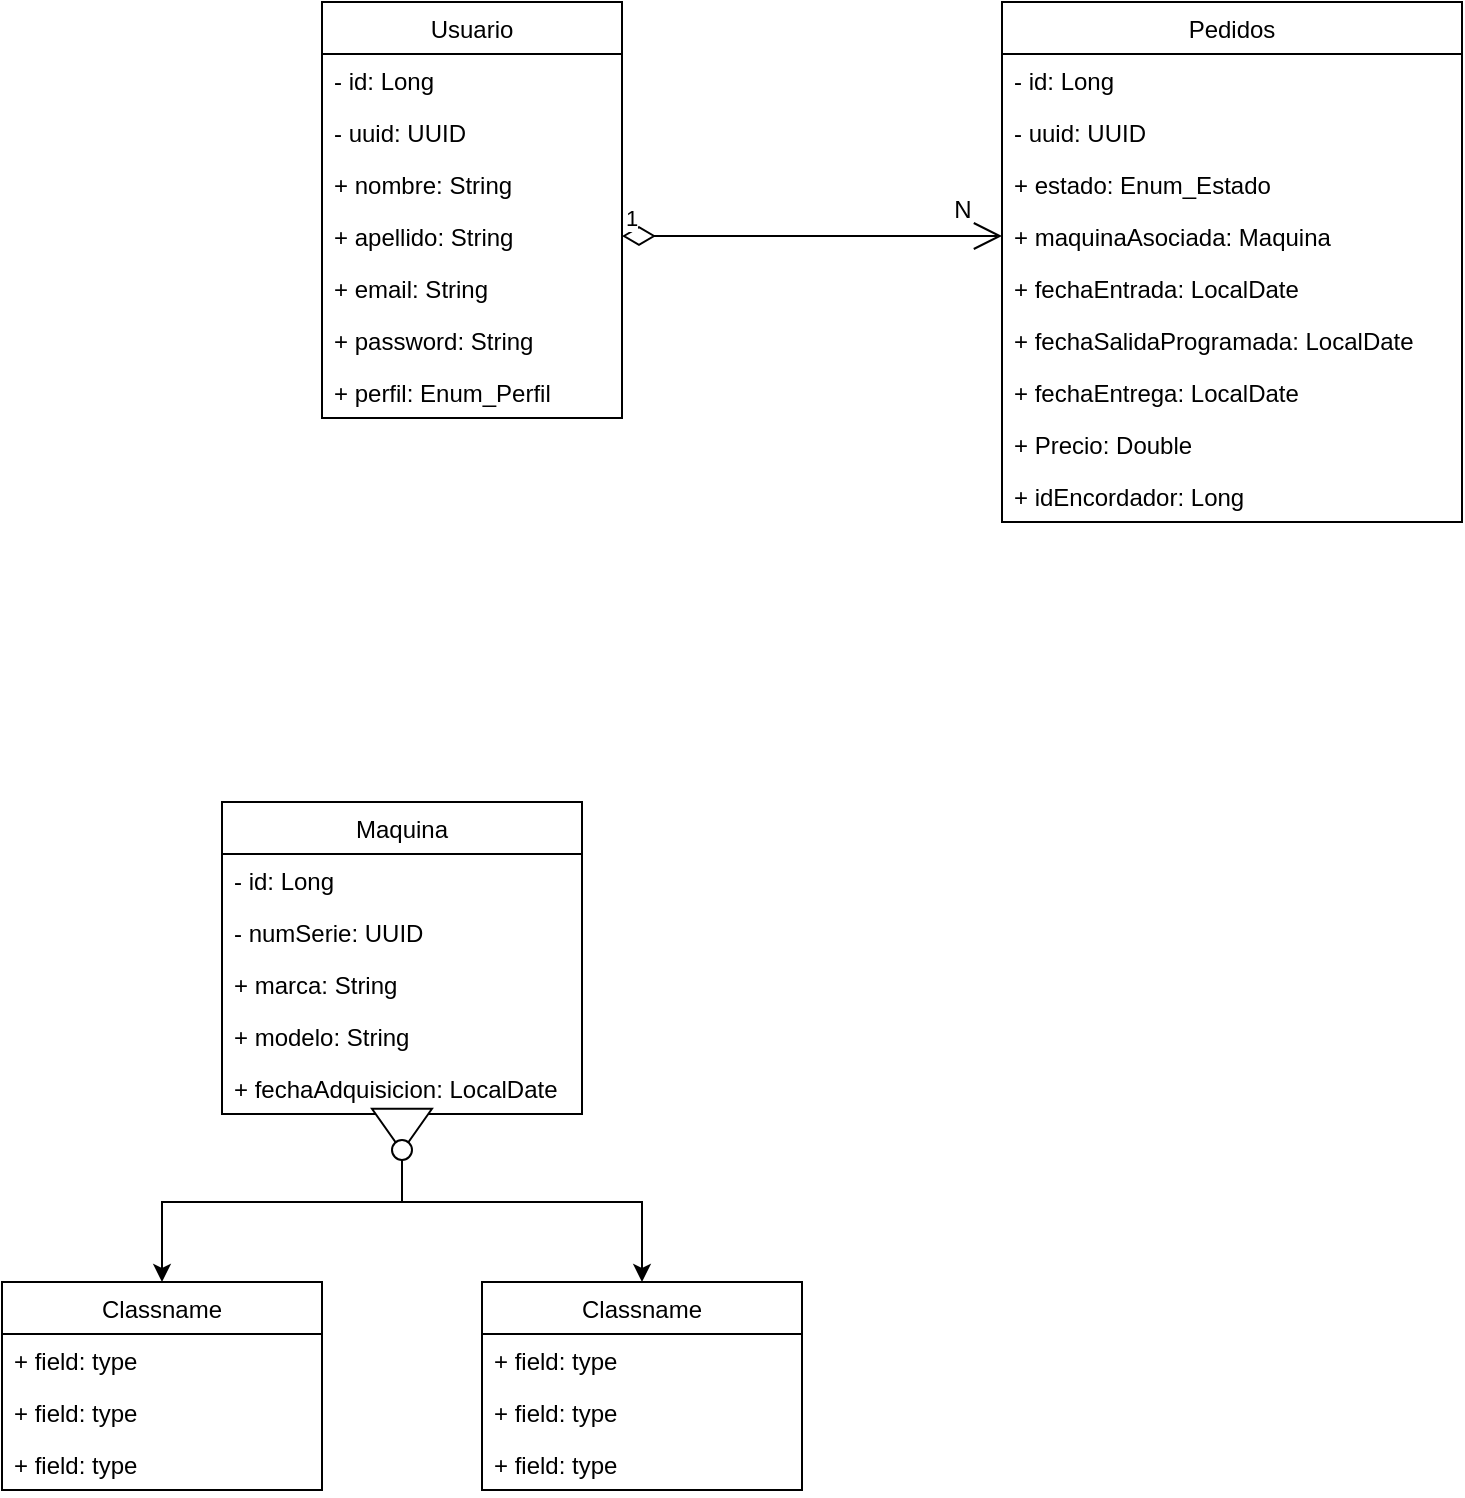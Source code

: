 <mxfile version="20.3.0" type="device"><diagram id="C5RBs43oDa-KdzZeNtuy" name="Page-1"><mxGraphModel dx="413" dy="500" grid="1" gridSize="10" guides="1" tooltips="1" connect="1" arrows="1" fold="1" page="1" pageScale="1" pageWidth="827" pageHeight="1169" math="0" shadow="0"><root><mxCell id="WIyWlLk6GJQsqaUBKTNV-0"/><mxCell id="WIyWlLk6GJQsqaUBKTNV-1" parent="WIyWlLk6GJQsqaUBKTNV-0"/><mxCell id="wLVJEsf6AbZPAwA1VKSY-4" value="Usuario" style="swimlane;fontStyle=0;childLayout=stackLayout;horizontal=1;startSize=26;fillColor=none;horizontalStack=0;resizeParent=1;resizeParentMax=0;resizeLast=0;collapsible=1;marginBottom=0;" vertex="1" parent="WIyWlLk6GJQsqaUBKTNV-1"><mxGeometry x="240" y="80" width="150" height="208" as="geometry"/></mxCell><mxCell id="wLVJEsf6AbZPAwA1VKSY-5" value="- id: Long" style="text;strokeColor=none;fillColor=none;align=left;verticalAlign=top;spacingLeft=4;spacingRight=4;overflow=hidden;rotatable=0;points=[[0,0.5],[1,0.5]];portConstraint=eastwest;" vertex="1" parent="wLVJEsf6AbZPAwA1VKSY-4"><mxGeometry y="26" width="150" height="26" as="geometry"/></mxCell><mxCell id="wLVJEsf6AbZPAwA1VKSY-13" value="- uuid: UUID" style="text;strokeColor=none;fillColor=none;align=left;verticalAlign=top;spacingLeft=4;spacingRight=4;overflow=hidden;rotatable=0;points=[[0,0.5],[1,0.5]];portConstraint=eastwest;" vertex="1" parent="wLVJEsf6AbZPAwA1VKSY-4"><mxGeometry y="52" width="150" height="26" as="geometry"/></mxCell><mxCell id="wLVJEsf6AbZPAwA1VKSY-6" value="+ nombre: String" style="text;strokeColor=none;fillColor=none;align=left;verticalAlign=top;spacingLeft=4;spacingRight=4;overflow=hidden;rotatable=0;points=[[0,0.5],[1,0.5]];portConstraint=eastwest;" vertex="1" parent="wLVJEsf6AbZPAwA1VKSY-4"><mxGeometry y="78" width="150" height="26" as="geometry"/></mxCell><mxCell id="wLVJEsf6AbZPAwA1VKSY-7" value="+ apellido: String" style="text;strokeColor=none;fillColor=none;align=left;verticalAlign=top;spacingLeft=4;spacingRight=4;overflow=hidden;rotatable=0;points=[[0,0.5],[1,0.5]];portConstraint=eastwest;" vertex="1" parent="wLVJEsf6AbZPAwA1VKSY-4"><mxGeometry y="104" width="150" height="26" as="geometry"/></mxCell><mxCell id="wLVJEsf6AbZPAwA1VKSY-12" value="+ email: String&#10;" style="text;strokeColor=none;fillColor=none;align=left;verticalAlign=top;spacingLeft=4;spacingRight=4;overflow=hidden;rotatable=0;points=[[0,0.5],[1,0.5]];portConstraint=eastwest;" vertex="1" parent="wLVJEsf6AbZPAwA1VKSY-4"><mxGeometry y="130" width="150" height="26" as="geometry"/></mxCell><mxCell id="wLVJEsf6AbZPAwA1VKSY-14" value="+ password: String&#10;" style="text;strokeColor=none;fillColor=none;align=left;verticalAlign=top;spacingLeft=4;spacingRight=4;overflow=hidden;rotatable=0;points=[[0,0.5],[1,0.5]];portConstraint=eastwest;" vertex="1" parent="wLVJEsf6AbZPAwA1VKSY-4"><mxGeometry y="156" width="150" height="26" as="geometry"/></mxCell><mxCell id="wLVJEsf6AbZPAwA1VKSY-15" value="+ perfil: Enum_Perfil" style="text;strokeColor=none;fillColor=none;align=left;verticalAlign=top;spacingLeft=4;spacingRight=4;overflow=hidden;rotatable=0;points=[[0,0.5],[1,0.5]];portConstraint=eastwest;" vertex="1" parent="wLVJEsf6AbZPAwA1VKSY-4"><mxGeometry y="182" width="150" height="26" as="geometry"/></mxCell><mxCell id="wLVJEsf6AbZPAwA1VKSY-16" value="Pedidos" style="swimlane;fontStyle=0;childLayout=stackLayout;horizontal=1;startSize=26;fillColor=none;horizontalStack=0;resizeParent=1;resizeParentMax=0;resizeLast=0;collapsible=1;marginBottom=0;" vertex="1" parent="WIyWlLk6GJQsqaUBKTNV-1"><mxGeometry x="580" y="80" width="230" height="260" as="geometry"/></mxCell><mxCell id="wLVJEsf6AbZPAwA1VKSY-17" value="- id: Long" style="text;strokeColor=none;fillColor=none;align=left;verticalAlign=top;spacingLeft=4;spacingRight=4;overflow=hidden;rotatable=0;points=[[0,0.5],[1,0.5]];portConstraint=eastwest;" vertex="1" parent="wLVJEsf6AbZPAwA1VKSY-16"><mxGeometry y="26" width="230" height="26" as="geometry"/></mxCell><mxCell id="wLVJEsf6AbZPAwA1VKSY-18" value="- uuid: UUID" style="text;strokeColor=none;fillColor=none;align=left;verticalAlign=top;spacingLeft=4;spacingRight=4;overflow=hidden;rotatable=0;points=[[0,0.5],[1,0.5]];portConstraint=eastwest;" vertex="1" parent="wLVJEsf6AbZPAwA1VKSY-16"><mxGeometry y="52" width="230" height="26" as="geometry"/></mxCell><mxCell id="wLVJEsf6AbZPAwA1VKSY-19" value="+ estado: Enum_Estado" style="text;strokeColor=none;fillColor=none;align=left;verticalAlign=top;spacingLeft=4;spacingRight=4;overflow=hidden;rotatable=0;points=[[0,0.5],[1,0.5]];portConstraint=eastwest;" vertex="1" parent="wLVJEsf6AbZPAwA1VKSY-16"><mxGeometry y="78" width="230" height="26" as="geometry"/></mxCell><mxCell id="wLVJEsf6AbZPAwA1VKSY-20" value="+ maquinaAsociada: Maquina" style="text;strokeColor=none;fillColor=none;align=left;verticalAlign=top;spacingLeft=4;spacingRight=4;overflow=hidden;rotatable=0;points=[[0,0.5],[1,0.5]];portConstraint=eastwest;" vertex="1" parent="wLVJEsf6AbZPAwA1VKSY-16"><mxGeometry y="104" width="230" height="26" as="geometry"/></mxCell><mxCell id="wLVJEsf6AbZPAwA1VKSY-21" value="+ fechaEntrada: LocalDate" style="text;strokeColor=none;fillColor=none;align=left;verticalAlign=top;spacingLeft=4;spacingRight=4;overflow=hidden;rotatable=0;points=[[0,0.5],[1,0.5]];portConstraint=eastwest;" vertex="1" parent="wLVJEsf6AbZPAwA1VKSY-16"><mxGeometry y="130" width="230" height="26" as="geometry"/></mxCell><mxCell id="wLVJEsf6AbZPAwA1VKSY-22" value="+ fechaSalidaProgramada: LocalDate" style="text;strokeColor=none;fillColor=none;align=left;verticalAlign=top;spacingLeft=4;spacingRight=4;overflow=hidden;rotatable=0;points=[[0,0.5],[1,0.5]];portConstraint=eastwest;" vertex="1" parent="wLVJEsf6AbZPAwA1VKSY-16"><mxGeometry y="156" width="230" height="26" as="geometry"/></mxCell><mxCell id="wLVJEsf6AbZPAwA1VKSY-23" value="+ fechaEntrega: LocalDate" style="text;strokeColor=none;fillColor=none;align=left;verticalAlign=top;spacingLeft=4;spacingRight=4;overflow=hidden;rotatable=0;points=[[0,0.5],[1,0.5]];portConstraint=eastwest;" vertex="1" parent="wLVJEsf6AbZPAwA1VKSY-16"><mxGeometry y="182" width="230" height="26" as="geometry"/></mxCell><mxCell id="wLVJEsf6AbZPAwA1VKSY-24" value="+ Precio: Double" style="text;strokeColor=none;fillColor=none;align=left;verticalAlign=top;spacingLeft=4;spacingRight=4;overflow=hidden;rotatable=0;points=[[0,0.5],[1,0.5]];portConstraint=eastwest;" vertex="1" parent="wLVJEsf6AbZPAwA1VKSY-16"><mxGeometry y="208" width="230" height="26" as="geometry"/></mxCell><mxCell id="wLVJEsf6AbZPAwA1VKSY-25" value="+ idEncordador: Long" style="text;strokeColor=none;fillColor=none;align=left;verticalAlign=top;spacingLeft=4;spacingRight=4;overflow=hidden;rotatable=0;points=[[0,0.5],[1,0.5]];portConstraint=eastwest;" vertex="1" parent="wLVJEsf6AbZPAwA1VKSY-16"><mxGeometry y="234" width="230" height="26" as="geometry"/></mxCell><mxCell id="wLVJEsf6AbZPAwA1VKSY-26" value="1" style="endArrow=open;html=1;endSize=12;startArrow=diamondThin;startSize=14;startFill=0;edgeStyle=orthogonalEdgeStyle;align=left;verticalAlign=bottom;rounded=0;exitX=1;exitY=0.5;exitDx=0;exitDy=0;entryX=0;entryY=0.5;entryDx=0;entryDy=0;" edge="1" parent="WIyWlLk6GJQsqaUBKTNV-1" source="wLVJEsf6AbZPAwA1VKSY-7" target="wLVJEsf6AbZPAwA1VKSY-20"><mxGeometry x="-1" relative="1" as="geometry"><mxPoint x="410" y="190" as="sourcePoint"/><mxPoint x="570" y="190" as="targetPoint"/><mxPoint as="offset"/></mxGeometry></mxCell><mxCell id="wLVJEsf6AbZPAwA1VKSY-28" value="N" style="text;html=1;align=center;verticalAlign=middle;resizable=0;points=[];autosize=1;strokeColor=none;fillColor=none;" vertex="1" parent="WIyWlLk6GJQsqaUBKTNV-1"><mxGeometry x="545" y="169" width="30" height="30" as="geometry"/></mxCell><mxCell id="wLVJEsf6AbZPAwA1VKSY-29" value="Maquina" style="swimlane;fontStyle=0;childLayout=stackLayout;horizontal=1;startSize=26;fillColor=none;horizontalStack=0;resizeParent=1;resizeParentMax=0;resizeLast=0;collapsible=1;marginBottom=0;" vertex="1" parent="WIyWlLk6GJQsqaUBKTNV-1"><mxGeometry x="190" y="480" width="180" height="156" as="geometry"/></mxCell><mxCell id="wLVJEsf6AbZPAwA1VKSY-30" value="- id: Long" style="text;strokeColor=none;fillColor=none;align=left;verticalAlign=top;spacingLeft=4;spacingRight=4;overflow=hidden;rotatable=0;points=[[0,0.5],[1,0.5]];portConstraint=eastwest;" vertex="1" parent="wLVJEsf6AbZPAwA1VKSY-29"><mxGeometry y="26" width="180" height="26" as="geometry"/></mxCell><mxCell id="wLVJEsf6AbZPAwA1VKSY-31" value="- numSerie: UUID" style="text;strokeColor=none;fillColor=none;align=left;verticalAlign=top;spacingLeft=4;spacingRight=4;overflow=hidden;rotatable=0;points=[[0,0.5],[1,0.5]];portConstraint=eastwest;" vertex="1" parent="wLVJEsf6AbZPAwA1VKSY-29"><mxGeometry y="52" width="180" height="26" as="geometry"/></mxCell><mxCell id="wLVJEsf6AbZPAwA1VKSY-32" value="+ marca: String" style="text;strokeColor=none;fillColor=none;align=left;verticalAlign=top;spacingLeft=4;spacingRight=4;overflow=hidden;rotatable=0;points=[[0,0.5],[1,0.5]];portConstraint=eastwest;" vertex="1" parent="wLVJEsf6AbZPAwA1VKSY-29"><mxGeometry y="78" width="180" height="26" as="geometry"/></mxCell><mxCell id="wLVJEsf6AbZPAwA1VKSY-52" value="+ modelo: String" style="text;strokeColor=none;fillColor=none;align=left;verticalAlign=top;spacingLeft=4;spacingRight=4;overflow=hidden;rotatable=0;points=[[0,0.5],[1,0.5]];portConstraint=eastwest;" vertex="1" parent="wLVJEsf6AbZPAwA1VKSY-29"><mxGeometry y="104" width="180" height="26" as="geometry"/></mxCell><mxCell id="wLVJEsf6AbZPAwA1VKSY-53" value="+ fechaAdquisicion: LocalDate" style="text;strokeColor=none;fillColor=none;align=left;verticalAlign=top;spacingLeft=4;spacingRight=4;overflow=hidden;rotatable=0;points=[[0,0.5],[1,0.5]];portConstraint=eastwest;" vertex="1" parent="wLVJEsf6AbZPAwA1VKSY-29"><mxGeometry y="130" width="180" height="26" as="geometry"/></mxCell><mxCell id="wLVJEsf6AbZPAwA1VKSY-54" value="" style="triangle;whiteSpace=wrap;html=1;rotation=90;" vertex="1" parent="WIyWlLk6GJQsqaUBKTNV-1"><mxGeometry x="269.37" y="629" width="21.25" height="30" as="geometry"/></mxCell><mxCell id="wLVJEsf6AbZPAwA1VKSY-56" value="" style="ellipse;whiteSpace=wrap;html=1;aspect=fixed;" vertex="1" parent="WIyWlLk6GJQsqaUBKTNV-1"><mxGeometry x="275" y="649" width="10" height="10" as="geometry"/></mxCell><mxCell id="wLVJEsf6AbZPAwA1VKSY-57" value="" style="endArrow=classic;html=1;rounded=0;exitX=0.5;exitY=1;exitDx=0;exitDy=0;" edge="1" parent="WIyWlLk6GJQsqaUBKTNV-1" source="wLVJEsf6AbZPAwA1VKSY-56"><mxGeometry width="50" height="50" relative="1" as="geometry"><mxPoint x="280" y="760" as="sourcePoint"/><mxPoint x="160" y="720" as="targetPoint"/><Array as="points"><mxPoint x="280" y="680"/><mxPoint x="160" y="680"/></Array></mxGeometry></mxCell><mxCell id="wLVJEsf6AbZPAwA1VKSY-60" value="" style="endArrow=classic;html=1;rounded=0;exitX=0.5;exitY=1;exitDx=0;exitDy=0;" edge="1" parent="WIyWlLk6GJQsqaUBKTNV-1" source="wLVJEsf6AbZPAwA1VKSY-56"><mxGeometry width="50" height="50" relative="1" as="geometry"><mxPoint x="210" y="750" as="sourcePoint"/><mxPoint x="400" y="720" as="targetPoint"/><Array as="points"><mxPoint x="280" y="680"/><mxPoint x="400" y="680"/></Array></mxGeometry></mxCell><mxCell id="wLVJEsf6AbZPAwA1VKSY-61" value="Classname" style="swimlane;fontStyle=0;childLayout=stackLayout;horizontal=1;startSize=26;fillColor=none;horizontalStack=0;resizeParent=1;resizeParentMax=0;resizeLast=0;collapsible=1;marginBottom=0;" vertex="1" parent="WIyWlLk6GJQsqaUBKTNV-1"><mxGeometry x="80" y="720" width="160" height="104" as="geometry"/></mxCell><mxCell id="wLVJEsf6AbZPAwA1VKSY-62" value="+ field: type" style="text;strokeColor=none;fillColor=none;align=left;verticalAlign=top;spacingLeft=4;spacingRight=4;overflow=hidden;rotatable=0;points=[[0,0.5],[1,0.5]];portConstraint=eastwest;" vertex="1" parent="wLVJEsf6AbZPAwA1VKSY-61"><mxGeometry y="26" width="160" height="26" as="geometry"/></mxCell><mxCell id="wLVJEsf6AbZPAwA1VKSY-63" value="+ field: type" style="text;strokeColor=none;fillColor=none;align=left;verticalAlign=top;spacingLeft=4;spacingRight=4;overflow=hidden;rotatable=0;points=[[0,0.5],[1,0.5]];portConstraint=eastwest;" vertex="1" parent="wLVJEsf6AbZPAwA1VKSY-61"><mxGeometry y="52" width="160" height="26" as="geometry"/></mxCell><mxCell id="wLVJEsf6AbZPAwA1VKSY-64" value="+ field: type" style="text;strokeColor=none;fillColor=none;align=left;verticalAlign=top;spacingLeft=4;spacingRight=4;overflow=hidden;rotatable=0;points=[[0,0.5],[1,0.5]];portConstraint=eastwest;" vertex="1" parent="wLVJEsf6AbZPAwA1VKSY-61"><mxGeometry y="78" width="160" height="26" as="geometry"/></mxCell><mxCell id="wLVJEsf6AbZPAwA1VKSY-65" value="Classname" style="swimlane;fontStyle=0;childLayout=stackLayout;horizontal=1;startSize=26;fillColor=none;horizontalStack=0;resizeParent=1;resizeParentMax=0;resizeLast=0;collapsible=1;marginBottom=0;" vertex="1" parent="WIyWlLk6GJQsqaUBKTNV-1"><mxGeometry x="320" y="720" width="160" height="104" as="geometry"><mxRectangle x="320" y="720" width="100" height="30" as="alternateBounds"/></mxGeometry></mxCell><mxCell id="wLVJEsf6AbZPAwA1VKSY-66" value="+ field: type" style="text;strokeColor=none;fillColor=none;align=left;verticalAlign=top;spacingLeft=4;spacingRight=4;overflow=hidden;rotatable=0;points=[[0,0.5],[1,0.5]];portConstraint=eastwest;" vertex="1" parent="wLVJEsf6AbZPAwA1VKSY-65"><mxGeometry y="26" width="160" height="26" as="geometry"/></mxCell><mxCell id="wLVJEsf6AbZPAwA1VKSY-67" value="+ field: type" style="text;strokeColor=none;fillColor=none;align=left;verticalAlign=top;spacingLeft=4;spacingRight=4;overflow=hidden;rotatable=0;points=[[0,0.5],[1,0.5]];portConstraint=eastwest;" vertex="1" parent="wLVJEsf6AbZPAwA1VKSY-65"><mxGeometry y="52" width="160" height="26" as="geometry"/></mxCell><mxCell id="wLVJEsf6AbZPAwA1VKSY-68" value="+ field: type" style="text;strokeColor=none;fillColor=none;align=left;verticalAlign=top;spacingLeft=4;spacingRight=4;overflow=hidden;rotatable=0;points=[[0,0.5],[1,0.5]];portConstraint=eastwest;" vertex="1" parent="wLVJEsf6AbZPAwA1VKSY-65"><mxGeometry y="78" width="160" height="26" as="geometry"/></mxCell></root></mxGraphModel></diagram></mxfile>